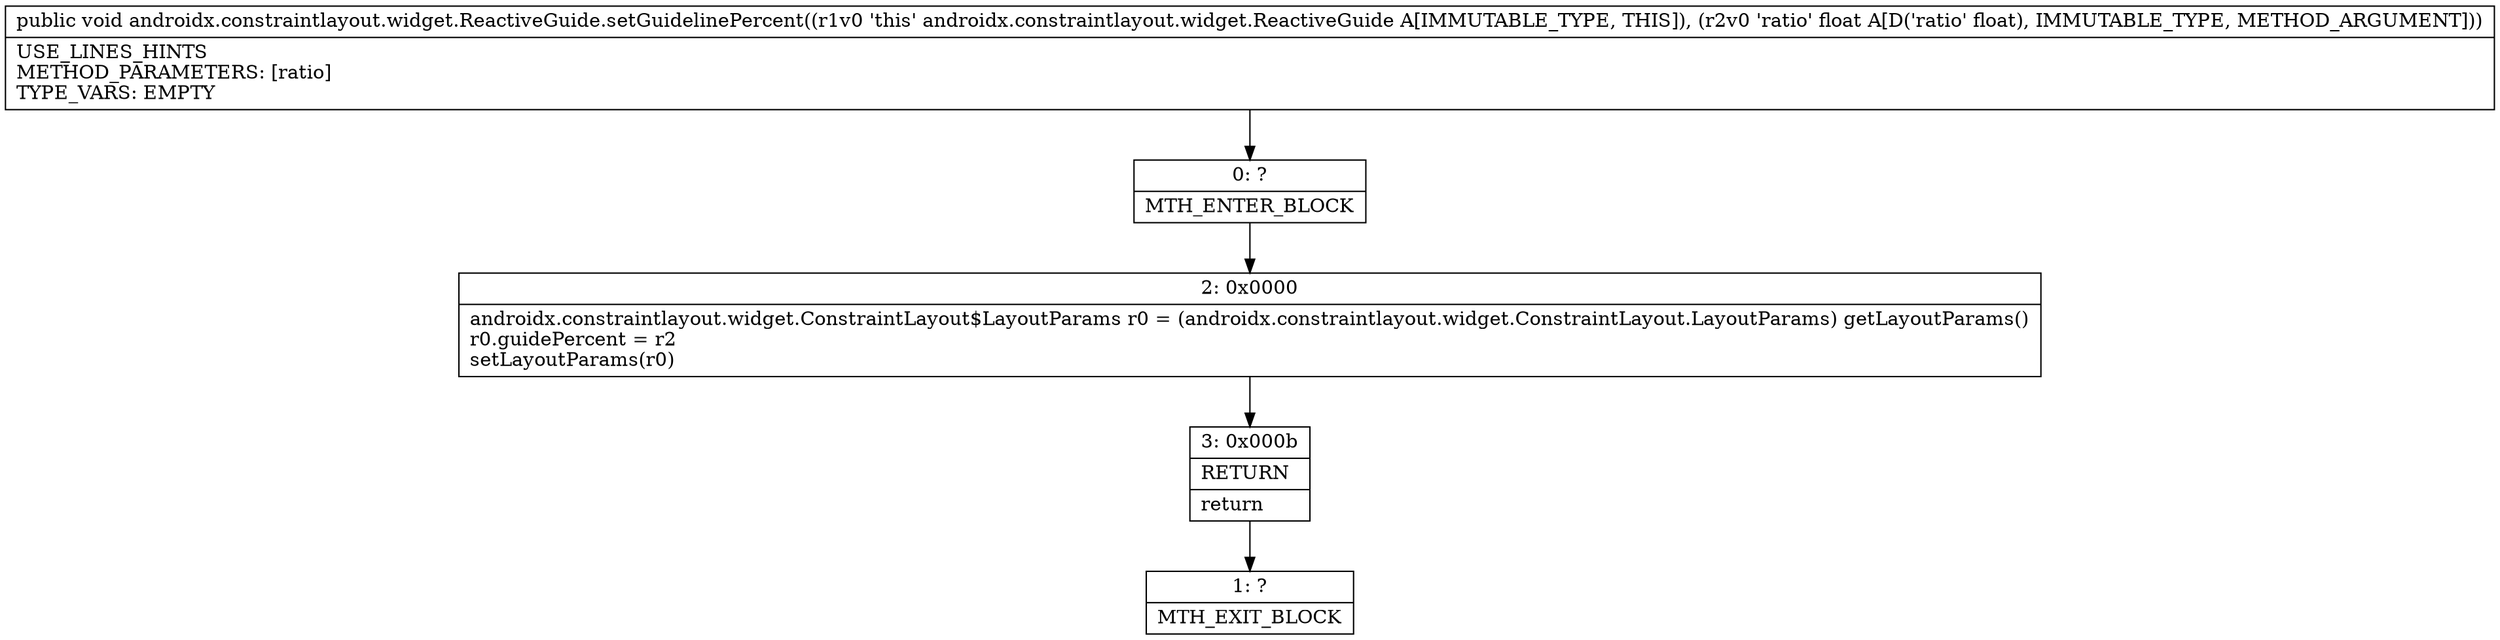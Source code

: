 digraph "CFG forandroidx.constraintlayout.widget.ReactiveGuide.setGuidelinePercent(F)V" {
Node_0 [shape=record,label="{0\:\ ?|MTH_ENTER_BLOCK\l}"];
Node_2 [shape=record,label="{2\:\ 0x0000|androidx.constraintlayout.widget.ConstraintLayout$LayoutParams r0 = (androidx.constraintlayout.widget.ConstraintLayout.LayoutParams) getLayoutParams()\lr0.guidePercent = r2\lsetLayoutParams(r0)\l}"];
Node_3 [shape=record,label="{3\:\ 0x000b|RETURN\l|return\l}"];
Node_1 [shape=record,label="{1\:\ ?|MTH_EXIT_BLOCK\l}"];
MethodNode[shape=record,label="{public void androidx.constraintlayout.widget.ReactiveGuide.setGuidelinePercent((r1v0 'this' androidx.constraintlayout.widget.ReactiveGuide A[IMMUTABLE_TYPE, THIS]), (r2v0 'ratio' float A[D('ratio' float), IMMUTABLE_TYPE, METHOD_ARGUMENT]))  | USE_LINES_HINTS\lMETHOD_PARAMETERS: [ratio]\lTYPE_VARS: EMPTY\l}"];
MethodNode -> Node_0;Node_0 -> Node_2;
Node_2 -> Node_3;
Node_3 -> Node_1;
}

